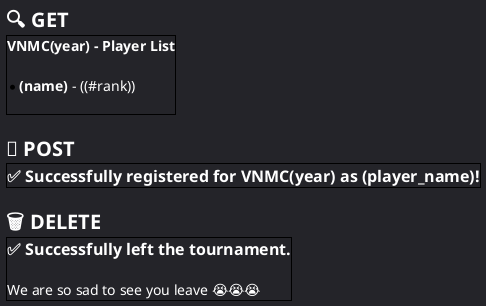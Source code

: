 @startsalt player
	<style>
		saltDiagram {
			BackgroundColor #242429
		}
	</style>
	{
		= <color:#ffffff>🔍 GET
		{+
			<b><color:#ffffff><size:14>VNMC(year) - Player List
			.
			*<color:#ffffff><size:14>**(name)** - ((#rank))
			/' rest of players '/ .
		}
		.
		= <color:#ffffff>📄 POST
		{+
			<b><color:#ffffff><size:16>✅ Successfully registered for VNMC(year) as (player_name)!
		}
		.
		= <color:#ffffff>🗑️ DELETE
		{+
			<b><color:#ffffff><size:16>✅ Successfully left the tournament.
			.
			<color:#ffffff><size:14>We are so sad to see you leave 😭😭😭
		}
	}
@endsalt